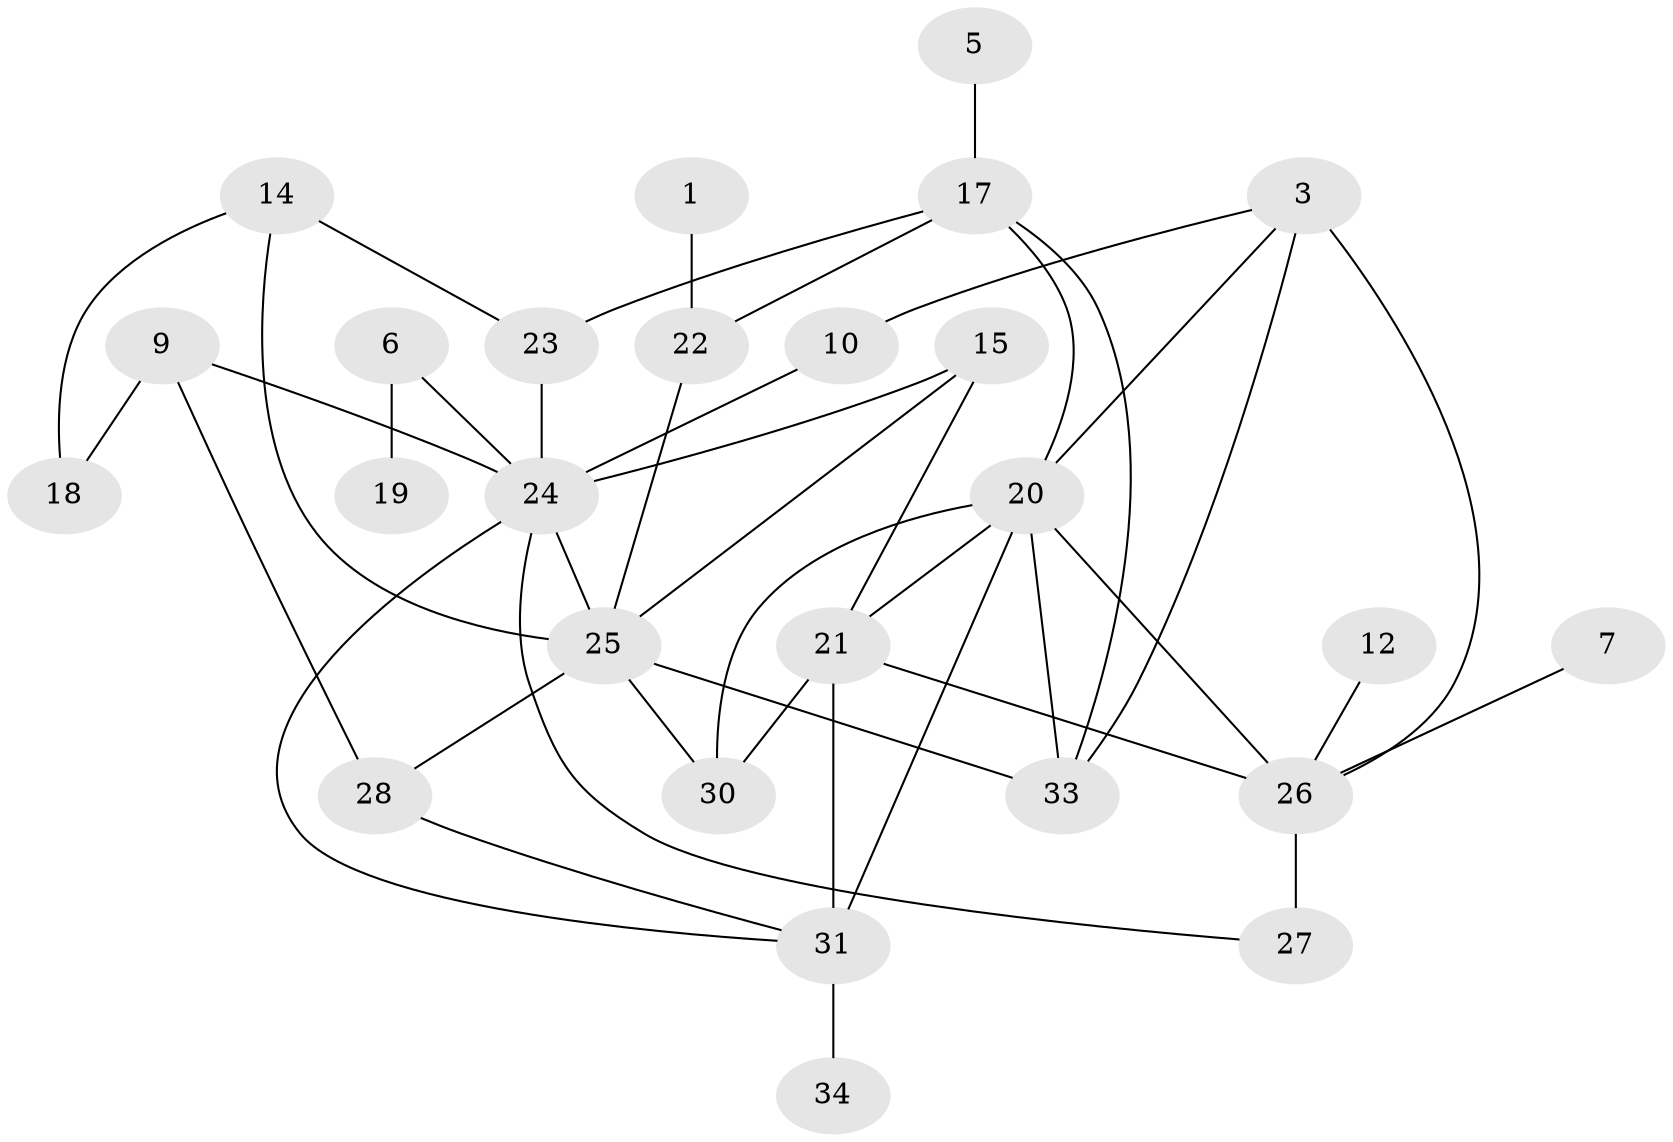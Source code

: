 // original degree distribution, {2: 0.23529411764705882, 3: 0.14705882352941177, 1: 0.20588235294117646, 6: 0.029411764705882353, 4: 0.16176470588235295, 0: 0.11764705882352941, 5: 0.08823529411764706, 8: 0.014705882352941176}
// Generated by graph-tools (version 1.1) at 2025/25/03/09/25 03:25:24]
// undirected, 26 vertices, 43 edges
graph export_dot {
graph [start="1"]
  node [color=gray90,style=filled];
  1;
  3;
  5;
  6;
  7;
  9;
  10;
  12;
  14;
  15;
  17;
  18;
  19;
  20;
  21;
  22;
  23;
  24;
  25;
  26;
  27;
  28;
  30;
  31;
  33;
  34;
  1 -- 22 [weight=1.0];
  3 -- 10 [weight=1.0];
  3 -- 20 [weight=1.0];
  3 -- 26 [weight=1.0];
  3 -- 33 [weight=1.0];
  5 -- 17 [weight=1.0];
  6 -- 19 [weight=1.0];
  6 -- 24 [weight=1.0];
  7 -- 26 [weight=1.0];
  9 -- 18 [weight=1.0];
  9 -- 24 [weight=2.0];
  9 -- 28 [weight=1.0];
  10 -- 24 [weight=1.0];
  12 -- 26 [weight=1.0];
  14 -- 18 [weight=1.0];
  14 -- 23 [weight=1.0];
  14 -- 25 [weight=1.0];
  15 -- 21 [weight=1.0];
  15 -- 24 [weight=1.0];
  15 -- 25 [weight=1.0];
  17 -- 20 [weight=1.0];
  17 -- 22 [weight=1.0];
  17 -- 23 [weight=2.0];
  17 -- 33 [weight=2.0];
  20 -- 21 [weight=1.0];
  20 -- 26 [weight=1.0];
  20 -- 30 [weight=1.0];
  20 -- 31 [weight=1.0];
  20 -- 33 [weight=1.0];
  21 -- 26 [weight=1.0];
  21 -- 30 [weight=1.0];
  21 -- 31 [weight=2.0];
  22 -- 25 [weight=1.0];
  23 -- 24 [weight=1.0];
  24 -- 25 [weight=2.0];
  24 -- 27 [weight=1.0];
  24 -- 31 [weight=1.0];
  25 -- 28 [weight=1.0];
  25 -- 30 [weight=1.0];
  25 -- 33 [weight=3.0];
  26 -- 27 [weight=2.0];
  28 -- 31 [weight=1.0];
  31 -- 34 [weight=1.0];
}
